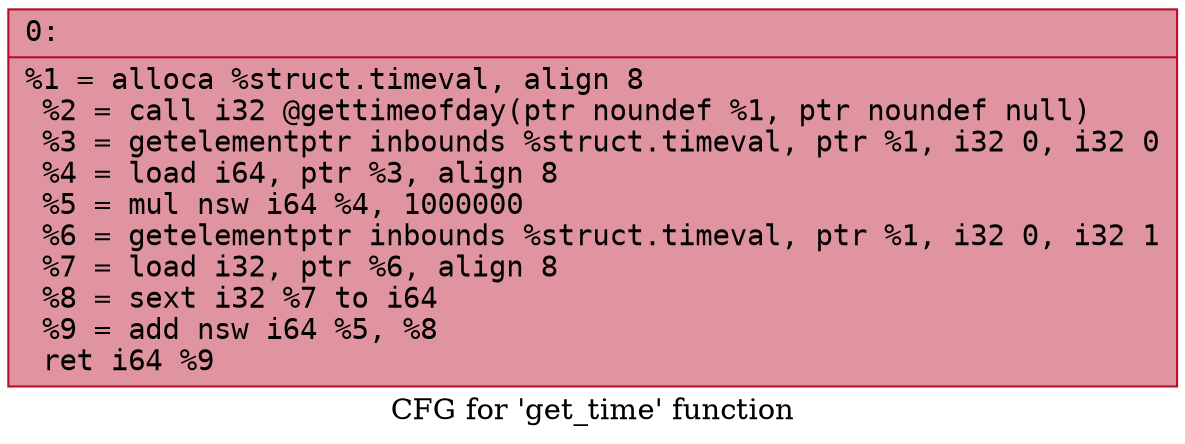 digraph "CFG for 'get_time' function" {
	label="CFG for 'get_time' function";

	Node0x600002f7a080 [shape=record,color="#b70d28ff", style=filled, fillcolor="#b70d2870" fontname="Courier",label="{0:\l|  %1 = alloca %struct.timeval, align 8\l  %2 = call i32 @gettimeofday(ptr noundef %1, ptr noundef null)\l  %3 = getelementptr inbounds %struct.timeval, ptr %1, i32 0, i32 0\l  %4 = load i64, ptr %3, align 8\l  %5 = mul nsw i64 %4, 1000000\l  %6 = getelementptr inbounds %struct.timeval, ptr %1, i32 0, i32 1\l  %7 = load i32, ptr %6, align 8\l  %8 = sext i32 %7 to i64\l  %9 = add nsw i64 %5, %8\l  ret i64 %9\l}"];
}
